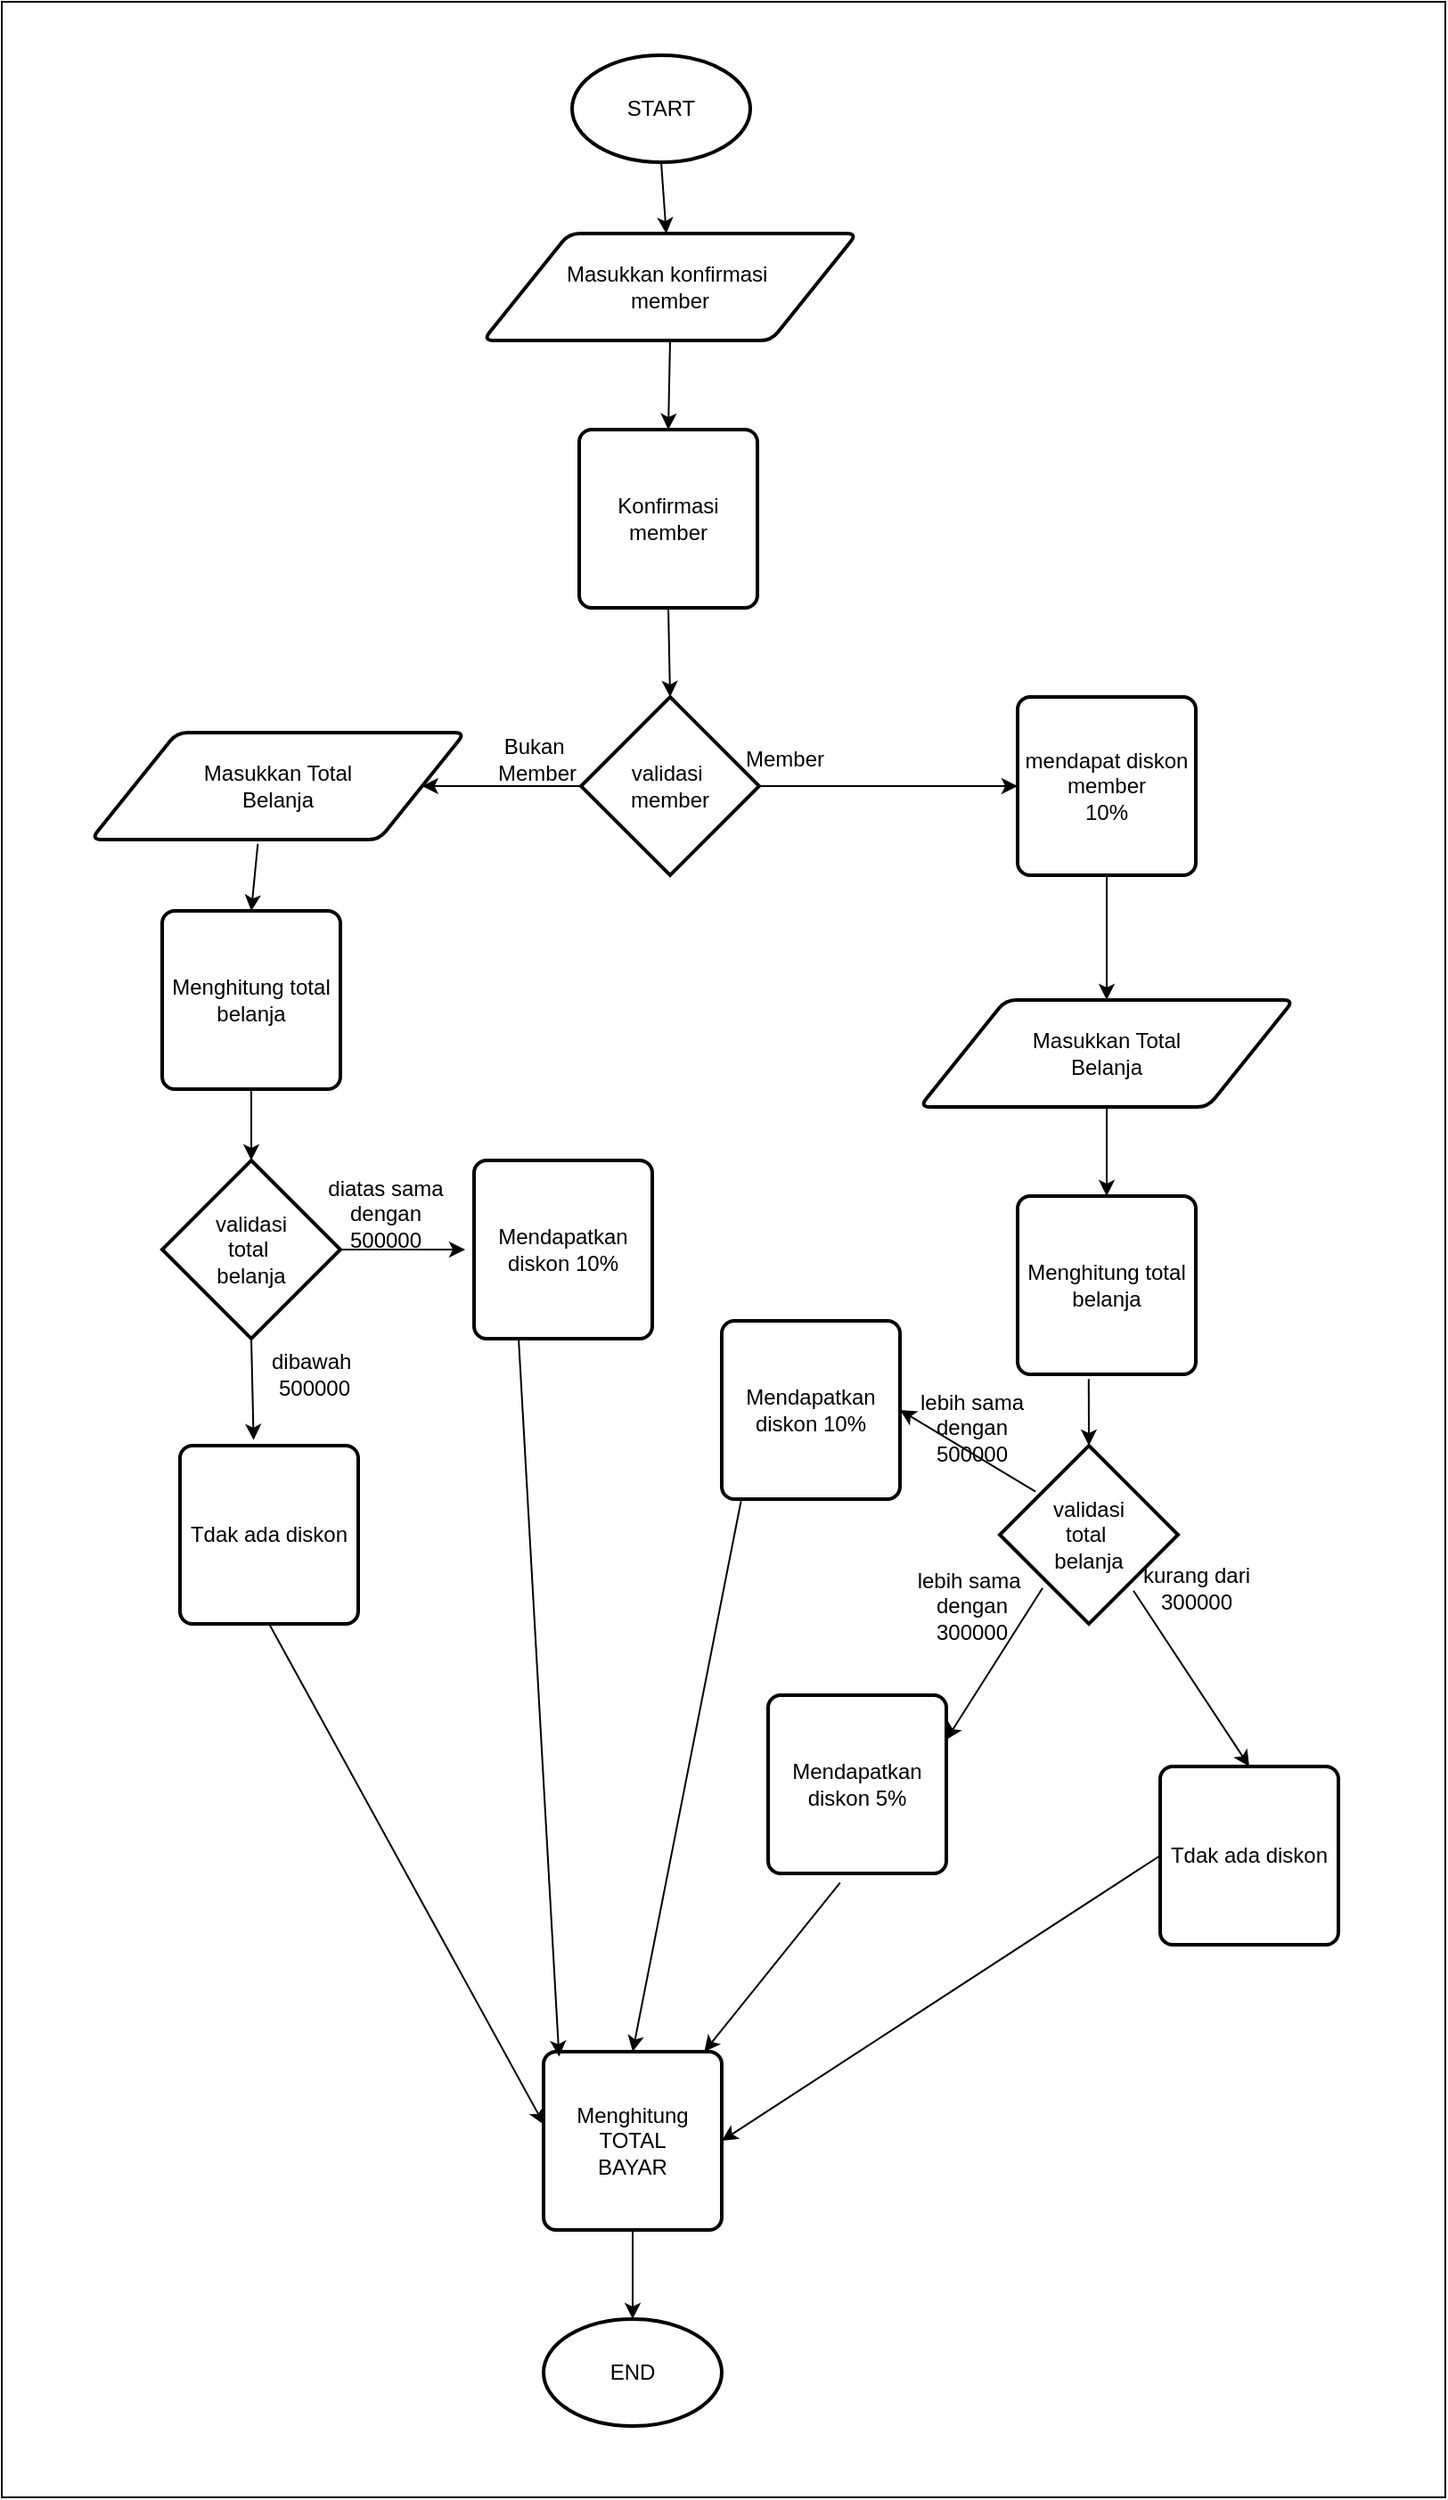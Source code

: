 <mxfile version="24.6.4" type="device">
  <diagram name="Page-1" id="Uf4Hq2QLtJBaCoVlEJZl">
    <mxGraphModel dx="987" dy="610" grid="1" gridSize="10" guides="1" tooltips="1" connect="1" arrows="1" fold="1" page="1" pageScale="1" pageWidth="827" pageHeight="1169" math="0" shadow="0">
      <root>
        <mxCell id="0" />
        <mxCell id="1" parent="0" />
        <mxCell id="joeU69iwWXaMl8EMGQHS-52" value="" style="rounded=0;whiteSpace=wrap;html=1;" vertex="1" parent="1">
          <mxGeometry x="10" y="10" width="810" height="1400" as="geometry" />
        </mxCell>
        <mxCell id="joeU69iwWXaMl8EMGQHS-1" value="END" style="strokeWidth=2;html=1;shape=mxgraph.flowchart.start_1;whiteSpace=wrap;" vertex="1" parent="1">
          <mxGeometry x="314" y="1310" width="100" height="60" as="geometry" />
        </mxCell>
        <mxCell id="joeU69iwWXaMl8EMGQHS-2" value="START" style="strokeWidth=2;html=1;shape=mxgraph.flowchart.start_1;whiteSpace=wrap;" vertex="1" parent="1">
          <mxGeometry x="330" y="40" width="100" height="60" as="geometry" />
        </mxCell>
        <mxCell id="joeU69iwWXaMl8EMGQHS-4" value="Masukkan konfirmasi&amp;nbsp;&lt;div&gt;member&lt;/div&gt;" style="shape=parallelogram;html=1;strokeWidth=2;perimeter=parallelogramPerimeter;whiteSpace=wrap;rounded=1;arcSize=12;size=0.23;" vertex="1" parent="1">
          <mxGeometry x="280" y="140" width="210" height="60" as="geometry" />
        </mxCell>
        <mxCell id="joeU69iwWXaMl8EMGQHS-5" value="Konfirmasi&lt;div&gt;member&lt;/div&gt;" style="rounded=1;whiteSpace=wrap;html=1;absoluteArcSize=1;arcSize=14;strokeWidth=2;" vertex="1" parent="1">
          <mxGeometry x="334" y="250" width="100" height="100" as="geometry" />
        </mxCell>
        <mxCell id="joeU69iwWXaMl8EMGQHS-6" value="validasi&amp;nbsp;&lt;div&gt;member&lt;/div&gt;" style="strokeWidth=2;html=1;shape=mxgraph.flowchart.decision;whiteSpace=wrap;" vertex="1" parent="1">
          <mxGeometry x="335" y="400" width="100" height="100" as="geometry" />
        </mxCell>
        <mxCell id="joeU69iwWXaMl8EMGQHS-9" value="mendapat diskon&lt;div&gt;member&lt;/div&gt;&lt;div&gt;10%&lt;/div&gt;" style="rounded=1;whiteSpace=wrap;html=1;absoluteArcSize=1;arcSize=14;strokeWidth=2;" vertex="1" parent="1">
          <mxGeometry x="580" y="400" width="100" height="100" as="geometry" />
        </mxCell>
        <mxCell id="joeU69iwWXaMl8EMGQHS-10" value="Masukkan Total&lt;div&gt;Belanja&lt;/div&gt;" style="shape=parallelogram;html=1;strokeWidth=2;perimeter=parallelogramPerimeter;whiteSpace=wrap;rounded=1;arcSize=12;size=0.23;" vertex="1" parent="1">
          <mxGeometry x="525" y="570" width="210" height="60" as="geometry" />
        </mxCell>
        <mxCell id="joeU69iwWXaMl8EMGQHS-11" value="Menghitung total&lt;div&gt;belanja&lt;/div&gt;" style="rounded=1;whiteSpace=wrap;html=1;absoluteArcSize=1;arcSize=14;strokeWidth=2;" vertex="1" parent="1">
          <mxGeometry x="580" y="680" width="100" height="100" as="geometry" />
        </mxCell>
        <mxCell id="joeU69iwWXaMl8EMGQHS-13" value="validasi&lt;div&gt;total&amp;nbsp;&lt;/div&gt;&lt;div&gt;belanja&lt;/div&gt;" style="strokeWidth=2;html=1;shape=mxgraph.flowchart.decision;whiteSpace=wrap;" vertex="1" parent="1">
          <mxGeometry x="570" y="820" width="100" height="100" as="geometry" />
        </mxCell>
        <mxCell id="joeU69iwWXaMl8EMGQHS-14" value="Masukkan Total&lt;div&gt;Belanja&lt;/div&gt;" style="shape=parallelogram;html=1;strokeWidth=2;perimeter=parallelogramPerimeter;whiteSpace=wrap;rounded=1;arcSize=12;size=0.23;" vertex="1" parent="1">
          <mxGeometry x="60" y="420" width="210" height="60" as="geometry" />
        </mxCell>
        <mxCell id="joeU69iwWXaMl8EMGQHS-15" value="Menghitung total&lt;div&gt;belanja&lt;/div&gt;" style="rounded=1;whiteSpace=wrap;html=1;absoluteArcSize=1;arcSize=14;strokeWidth=2;" vertex="1" parent="1">
          <mxGeometry x="100" y="520" width="100" height="100" as="geometry" />
        </mxCell>
        <mxCell id="joeU69iwWXaMl8EMGQHS-16" value="validasi&lt;div&gt;total&amp;nbsp;&lt;/div&gt;&lt;div&gt;belanja&lt;/div&gt;" style="strokeWidth=2;html=1;shape=mxgraph.flowchart.decision;whiteSpace=wrap;" vertex="1" parent="1">
          <mxGeometry x="100" y="660" width="100" height="100" as="geometry" />
        </mxCell>
        <mxCell id="joeU69iwWXaMl8EMGQHS-17" value="Mendapatkan diskon 10%" style="rounded=1;whiteSpace=wrap;html=1;absoluteArcSize=1;arcSize=14;strokeWidth=2;" vertex="1" parent="1">
          <mxGeometry x="414" y="750" width="100" height="100" as="geometry" />
        </mxCell>
        <mxCell id="joeU69iwWXaMl8EMGQHS-18" value="Mendapatkan diskon 5%" style="rounded=1;whiteSpace=wrap;html=1;absoluteArcSize=1;arcSize=14;strokeWidth=2;" vertex="1" parent="1">
          <mxGeometry x="440" y="960" width="100" height="100" as="geometry" />
        </mxCell>
        <mxCell id="joeU69iwWXaMl8EMGQHS-19" value="Tdak ada diskon" style="rounded=1;whiteSpace=wrap;html=1;absoluteArcSize=1;arcSize=14;strokeWidth=2;" vertex="1" parent="1">
          <mxGeometry x="660" y="1000" width="100" height="100" as="geometry" />
        </mxCell>
        <mxCell id="joeU69iwWXaMl8EMGQHS-20" value="Tdak ada diskon" style="rounded=1;whiteSpace=wrap;html=1;absoluteArcSize=1;arcSize=14;strokeWidth=2;" vertex="1" parent="1">
          <mxGeometry x="110" y="820" width="100" height="100" as="geometry" />
        </mxCell>
        <mxCell id="joeU69iwWXaMl8EMGQHS-21" value="Mendapatkan diskon 10%" style="rounded=1;whiteSpace=wrap;html=1;absoluteArcSize=1;arcSize=14;strokeWidth=2;" vertex="1" parent="1">
          <mxGeometry x="275" y="660" width="100" height="100" as="geometry" />
        </mxCell>
        <mxCell id="joeU69iwWXaMl8EMGQHS-22" value="" style="endArrow=classic;html=1;rounded=0;exitX=0.5;exitY=1;exitDx=0;exitDy=0;exitPerimeter=0;" edge="1" parent="1" source="joeU69iwWXaMl8EMGQHS-2" target="joeU69iwWXaMl8EMGQHS-4">
          <mxGeometry width="50" height="50" relative="1" as="geometry">
            <mxPoint x="360" y="280" as="sourcePoint" />
            <mxPoint x="410" y="230" as="targetPoint" />
          </mxGeometry>
        </mxCell>
        <mxCell id="joeU69iwWXaMl8EMGQHS-23" value="" style="endArrow=classic;html=1;rounded=0;entryX=0.5;entryY=0;entryDx=0;entryDy=0;exitX=0.5;exitY=1;exitDx=0;exitDy=0;" edge="1" parent="1" source="joeU69iwWXaMl8EMGQHS-4" target="joeU69iwWXaMl8EMGQHS-5">
          <mxGeometry width="50" height="50" relative="1" as="geometry">
            <mxPoint x="360" y="230" as="sourcePoint" />
            <mxPoint x="410" y="180" as="targetPoint" />
          </mxGeometry>
        </mxCell>
        <mxCell id="joeU69iwWXaMl8EMGQHS-24" value="" style="endArrow=classic;html=1;rounded=0;exitX=0.5;exitY=1;exitDx=0;exitDy=0;entryX=0.5;entryY=0;entryDx=0;entryDy=0;entryPerimeter=0;" edge="1" parent="1" source="joeU69iwWXaMl8EMGQHS-5" target="joeU69iwWXaMl8EMGQHS-6">
          <mxGeometry width="50" height="50" relative="1" as="geometry">
            <mxPoint x="360" y="420" as="sourcePoint" />
            <mxPoint x="410" y="370" as="targetPoint" />
          </mxGeometry>
        </mxCell>
        <mxCell id="joeU69iwWXaMl8EMGQHS-25" value="" style="endArrow=classic;html=1;rounded=0;entryX=0;entryY=0.5;entryDx=0;entryDy=0;" edge="1" parent="1" source="joeU69iwWXaMl8EMGQHS-6" target="joeU69iwWXaMl8EMGQHS-9">
          <mxGeometry width="50" height="50" relative="1" as="geometry">
            <mxPoint x="360" y="420" as="sourcePoint" />
            <mxPoint x="410" y="370" as="targetPoint" />
          </mxGeometry>
        </mxCell>
        <mxCell id="joeU69iwWXaMl8EMGQHS-26" value="Member" style="text;html=1;align=center;verticalAlign=middle;resizable=0;points=[];autosize=1;strokeColor=none;fillColor=none;" vertex="1" parent="1">
          <mxGeometry x="414" y="420" width="70" height="30" as="geometry" />
        </mxCell>
        <mxCell id="joeU69iwWXaMl8EMGQHS-27" value="" style="endArrow=classic;html=1;rounded=0;entryX=1;entryY=0.5;entryDx=0;entryDy=0;exitX=0;exitY=0.5;exitDx=0;exitDy=0;exitPerimeter=0;" edge="1" parent="1" source="joeU69iwWXaMl8EMGQHS-6" target="joeU69iwWXaMl8EMGQHS-14">
          <mxGeometry width="50" height="50" relative="1" as="geometry">
            <mxPoint x="360" y="420" as="sourcePoint" />
            <mxPoint x="410" y="370" as="targetPoint" />
          </mxGeometry>
        </mxCell>
        <mxCell id="joeU69iwWXaMl8EMGQHS-28" value="Bukan&amp;nbsp;&lt;div&gt;Member&lt;/div&gt;" style="text;html=1;align=center;verticalAlign=middle;resizable=0;points=[];autosize=1;strokeColor=none;fillColor=none;" vertex="1" parent="1">
          <mxGeometry x="275" y="415" width="70" height="40" as="geometry" />
        </mxCell>
        <mxCell id="joeU69iwWXaMl8EMGQHS-29" value="" style="endArrow=classic;html=1;rounded=0;entryX=0.5;entryY=0;entryDx=0;entryDy=0;exitX=0.5;exitY=1;exitDx=0;exitDy=0;" edge="1" parent="1" source="joeU69iwWXaMl8EMGQHS-9" target="joeU69iwWXaMl8EMGQHS-10">
          <mxGeometry width="50" height="50" relative="1" as="geometry">
            <mxPoint x="360" y="710" as="sourcePoint" />
            <mxPoint x="410" y="660" as="targetPoint" />
          </mxGeometry>
        </mxCell>
        <mxCell id="joeU69iwWXaMl8EMGQHS-30" value="" style="endArrow=classic;html=1;rounded=0;exitX=0.5;exitY=1;exitDx=0;exitDy=0;" edge="1" parent="1" source="joeU69iwWXaMl8EMGQHS-10">
          <mxGeometry width="50" height="50" relative="1" as="geometry">
            <mxPoint x="629.52" y="630" as="sourcePoint" />
            <mxPoint x="630" y="680" as="targetPoint" />
          </mxGeometry>
        </mxCell>
        <mxCell id="joeU69iwWXaMl8EMGQHS-31" value="" style="endArrow=classic;html=1;rounded=0;entryX=0.5;entryY=0;entryDx=0;entryDy=0;entryPerimeter=0;exitX=0.399;exitY=1.026;exitDx=0;exitDy=0;exitPerimeter=0;" edge="1" parent="1" source="joeU69iwWXaMl8EMGQHS-11" target="joeU69iwWXaMl8EMGQHS-13">
          <mxGeometry width="50" height="50" relative="1" as="geometry">
            <mxPoint x="360" y="710" as="sourcePoint" />
            <mxPoint x="410" y="660" as="targetPoint" />
          </mxGeometry>
        </mxCell>
        <mxCell id="joeU69iwWXaMl8EMGQHS-32" value="" style="endArrow=classic;html=1;rounded=0;entryX=0.5;entryY=0;entryDx=0;entryDy=0;exitX=0.75;exitY=0.814;exitDx=0;exitDy=0;exitPerimeter=0;" edge="1" parent="1" source="joeU69iwWXaMl8EMGQHS-13" target="joeU69iwWXaMl8EMGQHS-19">
          <mxGeometry width="50" height="50" relative="1" as="geometry">
            <mxPoint x="619.52" y="890" as="sourcePoint" />
            <mxPoint x="619.52" y="960" as="targetPoint" />
          </mxGeometry>
        </mxCell>
        <mxCell id="joeU69iwWXaMl8EMGQHS-33" value="" style="endArrow=classic;html=1;rounded=0;entryX=1;entryY=0.25;entryDx=0;entryDy=0;exitX=0.24;exitY=0.799;exitDx=0;exitDy=0;exitPerimeter=0;" edge="1" parent="1" source="joeU69iwWXaMl8EMGQHS-13" target="joeU69iwWXaMl8EMGQHS-18">
          <mxGeometry width="50" height="50" relative="1" as="geometry">
            <mxPoint x="600" y="920" as="sourcePoint" />
            <mxPoint x="600" y="990" as="targetPoint" />
          </mxGeometry>
        </mxCell>
        <mxCell id="joeU69iwWXaMl8EMGQHS-34" value="" style="endArrow=classic;html=1;rounded=0;entryX=1;entryY=0.5;entryDx=0;entryDy=0;exitX=0.201;exitY=0.258;exitDx=0;exitDy=0;exitPerimeter=0;" edge="1" parent="1" source="joeU69iwWXaMl8EMGQHS-13" target="joeU69iwWXaMl8EMGQHS-17">
          <mxGeometry width="50" height="50" relative="1" as="geometry">
            <mxPoint x="560" y="835" as="sourcePoint" />
            <mxPoint x="560" y="905" as="targetPoint" />
          </mxGeometry>
        </mxCell>
        <mxCell id="joeU69iwWXaMl8EMGQHS-35" value="kurang dari&lt;div&gt;300000&lt;/div&gt;" style="text;html=1;align=center;verticalAlign=middle;resizable=0;points=[];autosize=1;strokeColor=none;fillColor=none;" vertex="1" parent="1">
          <mxGeometry x="640" y="880" width="80" height="40" as="geometry" />
        </mxCell>
        <mxCell id="joeU69iwWXaMl8EMGQHS-36" value="lebih sama&amp;nbsp;&lt;div&gt;dengan&lt;/div&gt;&lt;div&gt;300000&lt;/div&gt;" style="text;html=1;align=center;verticalAlign=middle;resizable=0;points=[];autosize=1;strokeColor=none;fillColor=none;" vertex="1" parent="1">
          <mxGeometry x="514" y="880" width="80" height="60" as="geometry" />
        </mxCell>
        <mxCell id="joeU69iwWXaMl8EMGQHS-37" value="lebih sama&lt;div&gt;dengan&lt;/div&gt;&lt;div&gt;500000&lt;/div&gt;" style="text;html=1;align=center;verticalAlign=middle;resizable=0;points=[];autosize=1;strokeColor=none;fillColor=none;" vertex="1" parent="1">
          <mxGeometry x="514" y="780" width="80" height="60" as="geometry" />
        </mxCell>
        <mxCell id="joeU69iwWXaMl8EMGQHS-38" value="" style="endArrow=classic;html=1;rounded=0;exitX=0.446;exitY=1.04;exitDx=0;exitDy=0;exitPerimeter=0;entryX=0.5;entryY=0;entryDx=0;entryDy=0;" edge="1" parent="1" source="joeU69iwWXaMl8EMGQHS-14" target="joeU69iwWXaMl8EMGQHS-15">
          <mxGeometry width="50" height="50" relative="1" as="geometry">
            <mxPoint x="360" y="670" as="sourcePoint" />
            <mxPoint x="410" y="620" as="targetPoint" />
          </mxGeometry>
        </mxCell>
        <mxCell id="joeU69iwWXaMl8EMGQHS-39" value="" style="endArrow=classic;html=1;rounded=0;exitX=0.5;exitY=1;exitDx=0;exitDy=0;entryX=0.5;entryY=0;entryDx=0;entryDy=0;entryPerimeter=0;" edge="1" parent="1" source="joeU69iwWXaMl8EMGQHS-15" target="joeU69iwWXaMl8EMGQHS-16">
          <mxGeometry width="50" height="50" relative="1" as="geometry">
            <mxPoint x="360" y="760" as="sourcePoint" />
            <mxPoint x="410" y="710" as="targetPoint" />
          </mxGeometry>
        </mxCell>
        <mxCell id="joeU69iwWXaMl8EMGQHS-40" value="" style="endArrow=classic;html=1;rounded=0;exitX=1;exitY=0.5;exitDx=0;exitDy=0;exitPerimeter=0;" edge="1" parent="1" source="joeU69iwWXaMl8EMGQHS-16">
          <mxGeometry width="50" height="50" relative="1" as="geometry">
            <mxPoint x="360" y="760" as="sourcePoint" />
            <mxPoint x="270" y="710" as="targetPoint" />
          </mxGeometry>
        </mxCell>
        <mxCell id="joeU69iwWXaMl8EMGQHS-41" value="" style="endArrow=classic;html=1;rounded=0;exitX=0.5;exitY=1;exitDx=0;exitDy=0;exitPerimeter=0;entryX=0.413;entryY=-0.031;entryDx=0;entryDy=0;entryPerimeter=0;" edge="1" parent="1" source="joeU69iwWXaMl8EMGQHS-16" target="joeU69iwWXaMl8EMGQHS-20">
          <mxGeometry width="50" height="50" relative="1" as="geometry">
            <mxPoint x="360" y="760" as="sourcePoint" />
            <mxPoint x="410" y="710" as="targetPoint" />
          </mxGeometry>
        </mxCell>
        <mxCell id="joeU69iwWXaMl8EMGQHS-42" value="diatas sama&lt;div&gt;dengan&lt;/div&gt;&lt;div&gt;500000&lt;/div&gt;" style="text;html=1;align=center;verticalAlign=middle;resizable=0;points=[];autosize=1;strokeColor=none;fillColor=none;" vertex="1" parent="1">
          <mxGeometry x="180" y="660" width="90" height="60" as="geometry" />
        </mxCell>
        <mxCell id="joeU69iwWXaMl8EMGQHS-43" value="dibawah&amp;nbsp;&lt;div&gt;500000&lt;/div&gt;" style="text;html=1;align=center;verticalAlign=middle;resizable=0;points=[];autosize=1;strokeColor=none;fillColor=none;" vertex="1" parent="1">
          <mxGeometry x="150" y="760" width="70" height="40" as="geometry" />
        </mxCell>
        <mxCell id="joeU69iwWXaMl8EMGQHS-44" value="Menghitung&lt;div&gt;TOTAL&lt;/div&gt;&lt;div&gt;BAYAR&lt;/div&gt;" style="rounded=1;whiteSpace=wrap;html=1;absoluteArcSize=1;arcSize=14;strokeWidth=2;" vertex="1" parent="1">
          <mxGeometry x="314" y="1160" width="100" height="100" as="geometry" />
        </mxCell>
        <mxCell id="joeU69iwWXaMl8EMGQHS-46" value="" style="endArrow=classic;html=1;rounded=0;exitX=0.5;exitY=1;exitDx=0;exitDy=0;entryX=0.003;entryY=0.409;entryDx=0;entryDy=0;entryPerimeter=0;" edge="1" parent="1" source="joeU69iwWXaMl8EMGQHS-20" target="joeU69iwWXaMl8EMGQHS-44">
          <mxGeometry width="50" height="50" relative="1" as="geometry">
            <mxPoint x="360" y="990" as="sourcePoint" />
            <mxPoint x="410" y="940" as="targetPoint" />
          </mxGeometry>
        </mxCell>
        <mxCell id="joeU69iwWXaMl8EMGQHS-47" value="" style="endArrow=classic;html=1;rounded=0;exitX=0.25;exitY=1;exitDx=0;exitDy=0;entryX=0.087;entryY=0.028;entryDx=0;entryDy=0;entryPerimeter=0;" edge="1" parent="1" source="joeU69iwWXaMl8EMGQHS-21" target="joeU69iwWXaMl8EMGQHS-44">
          <mxGeometry width="50" height="50" relative="1" as="geometry">
            <mxPoint x="170" y="930" as="sourcePoint" />
            <mxPoint x="324" y="1211" as="targetPoint" />
          </mxGeometry>
        </mxCell>
        <mxCell id="joeU69iwWXaMl8EMGQHS-48" value="" style="endArrow=classic;html=1;rounded=0;exitX=0.108;exitY=1.011;exitDx=0;exitDy=0;entryX=0.5;entryY=0;entryDx=0;entryDy=0;exitPerimeter=0;" edge="1" parent="1" source="joeU69iwWXaMl8EMGQHS-17" target="joeU69iwWXaMl8EMGQHS-44">
          <mxGeometry width="50" height="50" relative="1" as="geometry">
            <mxPoint x="180" y="940" as="sourcePoint" />
            <mxPoint x="334" y="1221" as="targetPoint" />
          </mxGeometry>
        </mxCell>
        <mxCell id="joeU69iwWXaMl8EMGQHS-49" value="" style="endArrow=classic;html=1;rounded=0;exitX=0.404;exitY=1.052;exitDx=0;exitDy=0;exitPerimeter=0;" edge="1" parent="1" source="joeU69iwWXaMl8EMGQHS-18" target="joeU69iwWXaMl8EMGQHS-44">
          <mxGeometry width="50" height="50" relative="1" as="geometry">
            <mxPoint x="190" y="950" as="sourcePoint" />
            <mxPoint x="344" y="1231" as="targetPoint" />
          </mxGeometry>
        </mxCell>
        <mxCell id="joeU69iwWXaMl8EMGQHS-50" value="" style="endArrow=classic;html=1;rounded=0;exitX=0;exitY=0.5;exitDx=0;exitDy=0;entryX=1;entryY=0.5;entryDx=0;entryDy=0;" edge="1" parent="1" source="joeU69iwWXaMl8EMGQHS-19" target="joeU69iwWXaMl8EMGQHS-44">
          <mxGeometry width="50" height="50" relative="1" as="geometry">
            <mxPoint x="200" y="960" as="sourcePoint" />
            <mxPoint x="354" y="1241" as="targetPoint" />
          </mxGeometry>
        </mxCell>
        <mxCell id="joeU69iwWXaMl8EMGQHS-51" value="" style="endArrow=classic;html=1;rounded=0;exitX=0.5;exitY=1;exitDx=0;exitDy=0;entryX=0.5;entryY=0;entryDx=0;entryDy=0;entryPerimeter=0;" edge="1" parent="1" source="joeU69iwWXaMl8EMGQHS-44" target="joeU69iwWXaMl8EMGQHS-1">
          <mxGeometry width="50" height="50" relative="1" as="geometry">
            <mxPoint x="360" y="1280" as="sourcePoint" />
            <mxPoint x="410" y="1230" as="targetPoint" />
          </mxGeometry>
        </mxCell>
      </root>
    </mxGraphModel>
  </diagram>
</mxfile>
